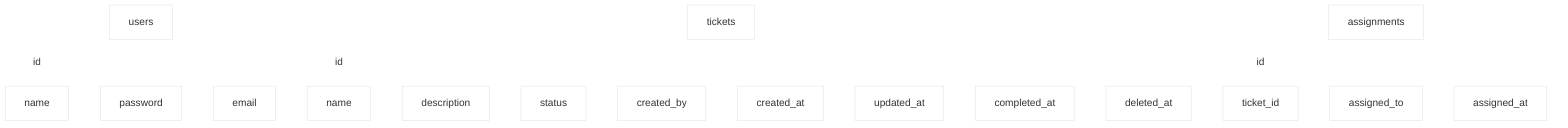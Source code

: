 %%{init: {'theme': 'base', 'themeVariables': {'primaryColor': '#ffffff', 'edgeLabelBackground': '#ffffff', 'lineColor': '#ffffff'}}}%%
flowchart TD
    A["users"] -->|id| A1["name"]
    A --> A2["password"]
    A --> A3["email"]
    
    B["tickets"] -->|id| B1["name"]
    B --> B2["description"]
    B --> B3["status"]
    B --> B4["created_by"]
    B --> B5["created_at"]
    B --> B6["updated_at"]
    B --> B7["completed_at"]
    B --> B8["deleted_at"]
    
    C["assignments"] -->|id| C1["ticket_id"]
    C --> C2["assigned_to"]
    C --> C3["assigned_at"]